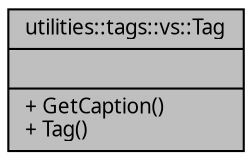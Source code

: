 digraph "utilities::tags::vs::Tag"
{
 // INTERACTIVE_SVG=YES
  edge [fontname="Verdana",fontsize="10",labelfontname="Verdana",labelfontsize="10"];
  node [fontname="Verdana",fontsize="10",shape=record];
  Node1 [label="{utilities::tags::vs::Tag\n||+ GetCaption()\l+ Tag()\l}",height=0.2,width=0.4,color="black", fillcolor="grey75", style="filled", fontcolor="black"];
}
